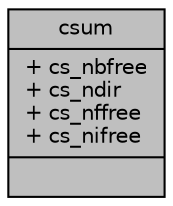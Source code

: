 digraph "csum"
{
 // LATEX_PDF_SIZE
  edge [fontname="Helvetica",fontsize="10",labelfontname="Helvetica",labelfontsize="10"];
  node [fontname="Helvetica",fontsize="10",shape=record];
  Node1 [label="{csum\n|+ cs_nbfree\l+ cs_ndir\l+ cs_nffree\l+ cs_nifree\l|}",height=0.2,width=0.4,color="black", fillcolor="grey75", style="filled", fontcolor="black",tooltip=" "];
}
